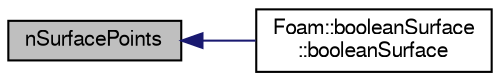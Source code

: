 digraph "nSurfacePoints"
{
  bgcolor="transparent";
  edge [fontname="FreeSans",fontsize="10",labelfontname="FreeSans",labelfontsize="10"];
  node [fontname="FreeSans",fontsize="10",shape=record];
  rankdir="LR";
  Node1 [label="nSurfacePoints",height=0.2,width=0.4,color="black", fillcolor="grey75", style="filled" fontcolor="black"];
  Node1 -> Node2 [dir="back",color="midnightblue",fontsize="10",style="solid",fontname="FreeSans"];
  Node2 [label="Foam::booleanSurface\l::booleanSurface",height=0.2,width=0.4,color="black",URL="$a00140.html#a88e679563079efe444d5005b5d5e0716",tooltip="Construct from surfaces and face labels to keep. "];
}
